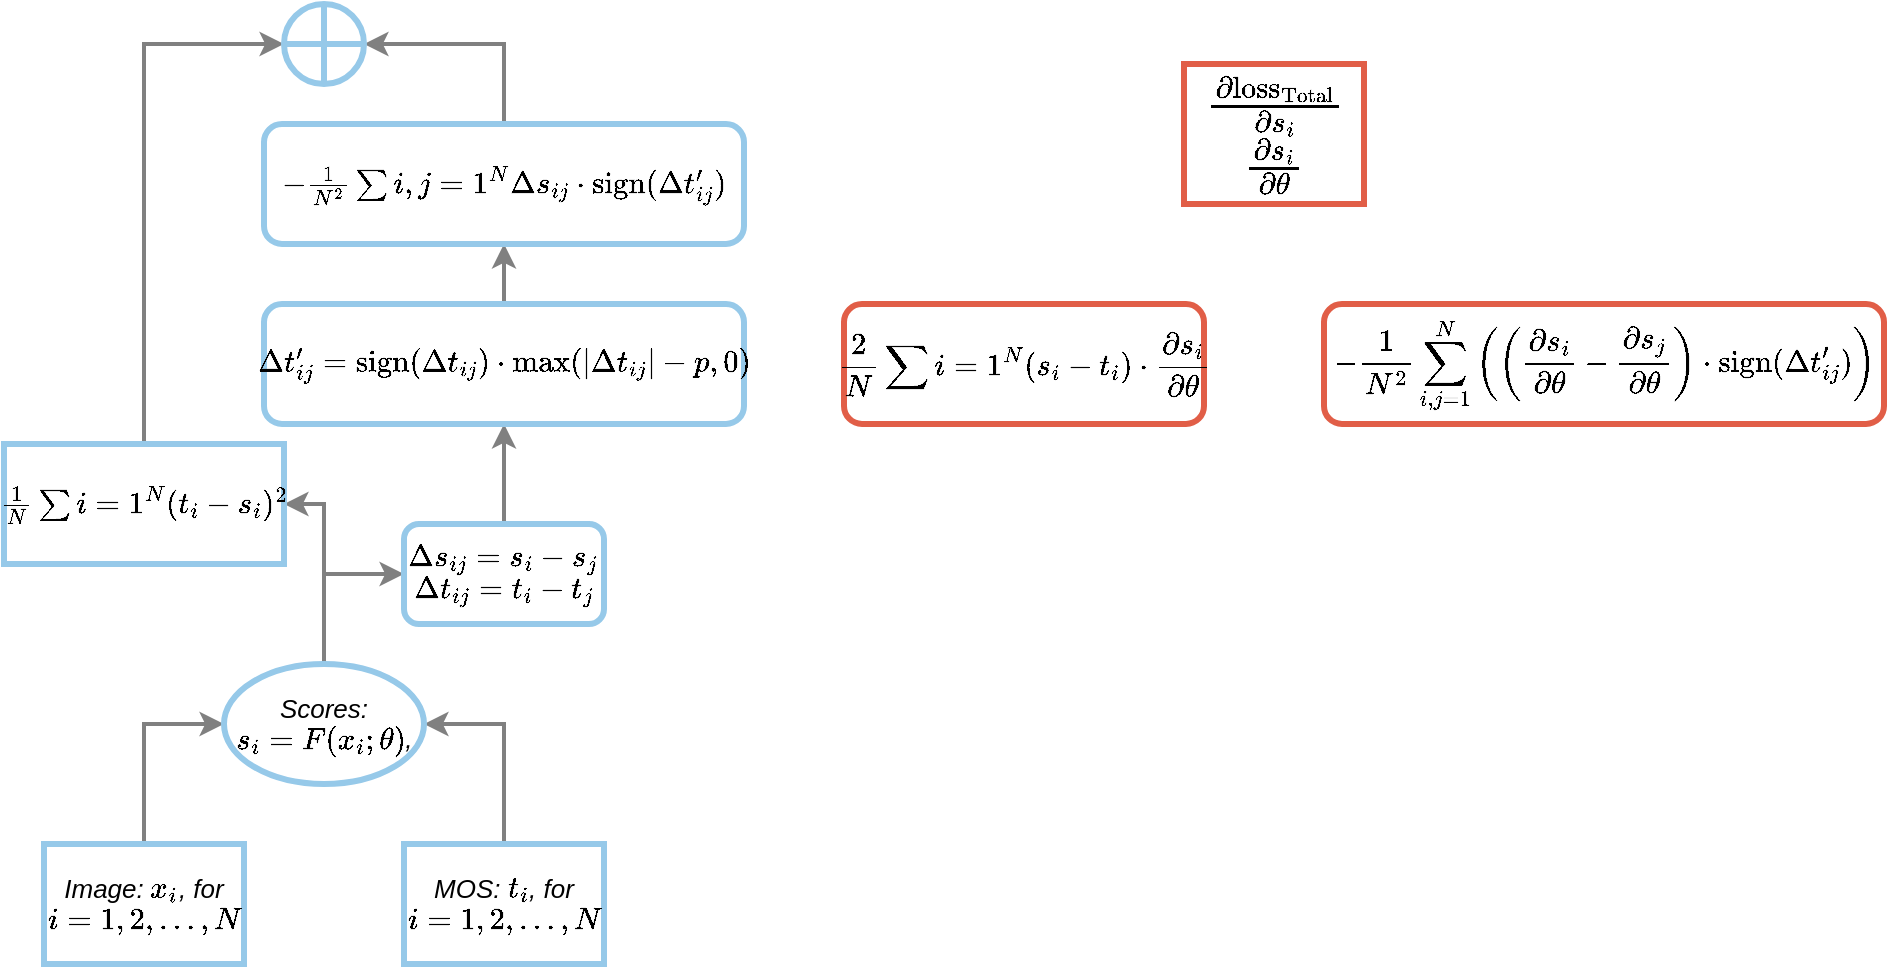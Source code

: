 <mxfile version="21.2.1" type="github">
  <diagram name="第 1 页" id="4med8xy-RJINhOhO0nk7">
    <mxGraphModel dx="2074" dy="758" grid="1" gridSize="10" guides="1" tooltips="1" connect="1" arrows="1" fold="1" page="1" pageScale="1" pageWidth="827" pageHeight="1169" math="1" shadow="0">
      <root>
        <mxCell id="0" />
        <mxCell id="1" parent="0" />
        <mxCell id="oqHT-xyJtuEShagB2aS4-11" style="edgeStyle=orthogonalEdgeStyle;rounded=0;orthogonalLoop=1;jettySize=auto;html=1;exitX=0.5;exitY=0;exitDx=0;exitDy=0;entryX=0;entryY=0.5;entryDx=0;entryDy=0;strokeColor=#808080;strokeWidth=2;fontSize=13;" edge="1" parent="1" source="4hRFHMQcXpXO8s2cMS95-1" target="oqHT-xyJtuEShagB2aS4-2">
          <mxGeometry relative="1" as="geometry" />
        </mxCell>
        <mxCell id="4hRFHMQcXpXO8s2cMS95-1" value="&lt;i style=&quot;font-size: 13px;&quot;&gt;Image: \( x_i \), for \( i = 1, 2, ..., N \)&lt;/i&gt;" style="rounded=0;whiteSpace=wrap;html=1;strokeColor=#96c9e9;strokeWidth=3;fontSize=13;" parent="1" vertex="1">
          <mxGeometry x="60" y="690" width="100" height="60" as="geometry" />
        </mxCell>
        <mxCell id="oqHT-xyJtuEShagB2aS4-12" style="edgeStyle=orthogonalEdgeStyle;rounded=0;orthogonalLoop=1;jettySize=auto;html=1;exitX=0.5;exitY=0;exitDx=0;exitDy=0;entryX=1;entryY=0.5;entryDx=0;entryDy=0;strokeColor=#808080;strokeWidth=2;fontSize=13;" edge="1" parent="1" source="oqHT-xyJtuEShagB2aS4-1" target="oqHT-xyJtuEShagB2aS4-2">
          <mxGeometry relative="1" as="geometry" />
        </mxCell>
        <mxCell id="oqHT-xyJtuEShagB2aS4-1" value="&lt;i style=&quot;font-size: 13px;&quot;&gt;MOS: \( t_i \), for \( i = 1, 2, ..., N \)&lt;/i&gt;" style="rounded=0;whiteSpace=wrap;html=1;strokeColor=#96c9e9;strokeWidth=3;fontSize=13;" vertex="1" parent="1">
          <mxGeometry x="240" y="690" width="100" height="60" as="geometry" />
        </mxCell>
        <mxCell id="oqHT-xyJtuEShagB2aS4-13" style="edgeStyle=orthogonalEdgeStyle;rounded=0;orthogonalLoop=1;jettySize=auto;html=1;exitX=0.5;exitY=0;exitDx=0;exitDy=0;entryX=0;entryY=0.5;entryDx=0;entryDy=0;strokeWidth=2;strokeColor=#808080;fontSize=13;" edge="1" parent="1" source="oqHT-xyJtuEShagB2aS4-2" target="oqHT-xyJtuEShagB2aS4-7">
          <mxGeometry relative="1" as="geometry" />
        </mxCell>
        <mxCell id="oqHT-xyJtuEShagB2aS4-15" style="edgeStyle=orthogonalEdgeStyle;rounded=0;orthogonalLoop=1;jettySize=auto;html=1;exitX=0.5;exitY=0;exitDx=0;exitDy=0;entryX=1;entryY=0.5;entryDx=0;entryDy=0;strokeWidth=2;strokeColor=#808080;fontSize=13;" edge="1" parent="1" source="oqHT-xyJtuEShagB2aS4-2" target="oqHT-xyJtuEShagB2aS4-5">
          <mxGeometry relative="1" as="geometry" />
        </mxCell>
        <mxCell id="oqHT-xyJtuEShagB2aS4-2" value="&lt;i style=&quot;font-size: 13px;&quot;&gt;Scores:\( s_i = F(x_i; \theta) \),&lt;/i&gt;" style="ellipse;whiteSpace=wrap;html=1;strokeColor=#96c9e9;strokeWidth=3;fontSize=13;" vertex="1" parent="1">
          <mxGeometry x="150" y="600" width="100" height="60" as="geometry" />
        </mxCell>
        <mxCell id="oqHT-xyJtuEShagB2aS4-22" style="edgeStyle=orthogonalEdgeStyle;rounded=0;orthogonalLoop=1;jettySize=auto;html=1;exitX=0.5;exitY=0;exitDx=0;exitDy=0;entryX=0;entryY=0.5;entryDx=0;entryDy=0;strokeWidth=2;strokeColor=#808080;fontSize=13;" edge="1" parent="1" source="oqHT-xyJtuEShagB2aS4-5" target="oqHT-xyJtuEShagB2aS4-19">
          <mxGeometry relative="1" as="geometry" />
        </mxCell>
        <mxCell id="oqHT-xyJtuEShagB2aS4-5" value="\( \frac{1}{N} \sum{i=1}^{N} (t_i - s_i)^2 \)" style="rounded=0;whiteSpace=wrap;html=1;strokeColor=#96c9e9;strokeWidth=3;fontSize=13;" vertex="1" parent="1">
          <mxGeometry x="40" y="490" width="140" height="60" as="geometry" />
        </mxCell>
        <mxCell id="oqHT-xyJtuEShagB2aS4-16" style="edgeStyle=orthogonalEdgeStyle;rounded=0;orthogonalLoop=1;jettySize=auto;html=1;exitX=0.5;exitY=0;exitDx=0;exitDy=0;entryX=0.5;entryY=1;entryDx=0;entryDy=0;strokeWidth=2;strokeColor=#808080;fontSize=13;" edge="1" parent="1" source="oqHT-xyJtuEShagB2aS4-7" target="oqHT-xyJtuEShagB2aS4-9">
          <mxGeometry relative="1" as="geometry">
            <mxPoint x="290" y="500" as="targetPoint" />
          </mxGeometry>
        </mxCell>
        <mxCell id="oqHT-xyJtuEShagB2aS4-7" value="\( \Delta s_{ij} = s_i - s_j \)&lt;br&gt;\( \Delta t_{ij} = t_i - t_j \)" style="rounded=1;whiteSpace=wrap;html=1;strokeWidth=3;strokeColor=#96c9e9;fontSize=13;" vertex="1" parent="1">
          <mxGeometry x="240" y="530" width="100" height="50" as="geometry" />
        </mxCell>
        <mxCell id="oqHT-xyJtuEShagB2aS4-18" style="edgeStyle=orthogonalEdgeStyle;rounded=0;orthogonalLoop=1;jettySize=auto;html=1;exitX=0.5;exitY=0;exitDx=0;exitDy=0;entryX=0.5;entryY=1;entryDx=0;entryDy=0;strokeWidth=2;strokeColor=#808080;fontSize=13;" edge="1" parent="1" source="oqHT-xyJtuEShagB2aS4-9" target="oqHT-xyJtuEShagB2aS4-10">
          <mxGeometry relative="1" as="geometry" />
        </mxCell>
        <mxCell id="oqHT-xyJtuEShagB2aS4-9" value="\( \Delta t_{ij}&#39; = \text{sign}(\Delta t_{ij}) \cdot \max(|\Delta t_{ij}| - p, 0) \)" style="rounded=1;whiteSpace=wrap;html=1;strokeWidth=3;strokeColor=#96c9e9;fontSize=13;" vertex="1" parent="1">
          <mxGeometry x="170" y="420" width="240" height="60" as="geometry" />
        </mxCell>
        <mxCell id="oqHT-xyJtuEShagB2aS4-21" style="edgeStyle=orthogonalEdgeStyle;rounded=0;orthogonalLoop=1;jettySize=auto;html=1;exitX=0.5;exitY=0;exitDx=0;exitDy=0;entryX=1;entryY=0.5;entryDx=0;entryDy=0;strokeWidth=2;strokeColor=#808080;fontSize=13;" edge="1" parent="1" source="oqHT-xyJtuEShagB2aS4-10" target="oqHT-xyJtuEShagB2aS4-19">
          <mxGeometry relative="1" as="geometry" />
        </mxCell>
        <mxCell id="oqHT-xyJtuEShagB2aS4-10" value="\(&amp;nbsp;- \frac{1}{N^2} \sum{i,j=1}^{N} \Delta s_{ij} \cdot \text{sign}(\Delta t_{ij}&#39;) \)" style="rounded=1;whiteSpace=wrap;html=1;strokeWidth=3;strokeColor=#96c9e9;fontSize=13;" vertex="1" parent="1">
          <mxGeometry x="170" y="330" width="240" height="60" as="geometry" />
        </mxCell>
        <mxCell id="oqHT-xyJtuEShagB2aS4-19" value="" style="shape=orEllipse;perimeter=ellipsePerimeter;whiteSpace=wrap;html=1;backgroundOutline=1;strokeWidth=3;strokeColor=#96c9e9;fontSize=13;" vertex="1" parent="1">
          <mxGeometry x="180" y="270" width="40" height="40" as="geometry" />
        </mxCell>
        <mxCell id="oqHT-xyJtuEShagB2aS4-23" value="\( \frac{\partial \text{loss}_{\text{Total}}}{\partial s_i} \)&lt;br&gt;\( \frac{\partial s_i}{\partial \theta} \)" style="rounded=0;whiteSpace=wrap;html=1;strokeColor=#e15e47;strokeWidth=3;fontSize=18;" vertex="1" parent="1">
          <mxGeometry x="630" y="300" width="90" height="70" as="geometry" />
        </mxCell>
        <mxCell id="oqHT-xyJtuEShagB2aS4-29" value="$$\frac{2}{N} \sum{i=1}^{N} (s_i - t_i) \cdot \frac{\partial s_i}{\partial \theta}$$" style="rounded=1;whiteSpace=wrap;html=1;strokeWidth=3;strokeColor=#e15e47;fontSize=13;" vertex="1" parent="1">
          <mxGeometry x="460" y="420" width="180" height="60" as="geometry" />
        </mxCell>
        <mxCell id="oqHT-xyJtuEShagB2aS4-30" value="&lt;div&gt;$$-\frac{1}{N^2} \sum_{i,j=1}^{N} \left( \left( \frac{\partial s_i}{\partial \theta} - \frac{\partial s_j}{\partial \theta} \right) \cdot \text{sign}(\Delta t_{ij}&#39;) \right)$$&lt;/div&gt;" style="rounded=1;whiteSpace=wrap;html=1;strokeWidth=3;strokeColor=#e15e47;fontSize=13;" vertex="1" parent="1">
          <mxGeometry x="700" y="420" width="280" height="60" as="geometry" />
        </mxCell>
      </root>
    </mxGraphModel>
  </diagram>
</mxfile>
